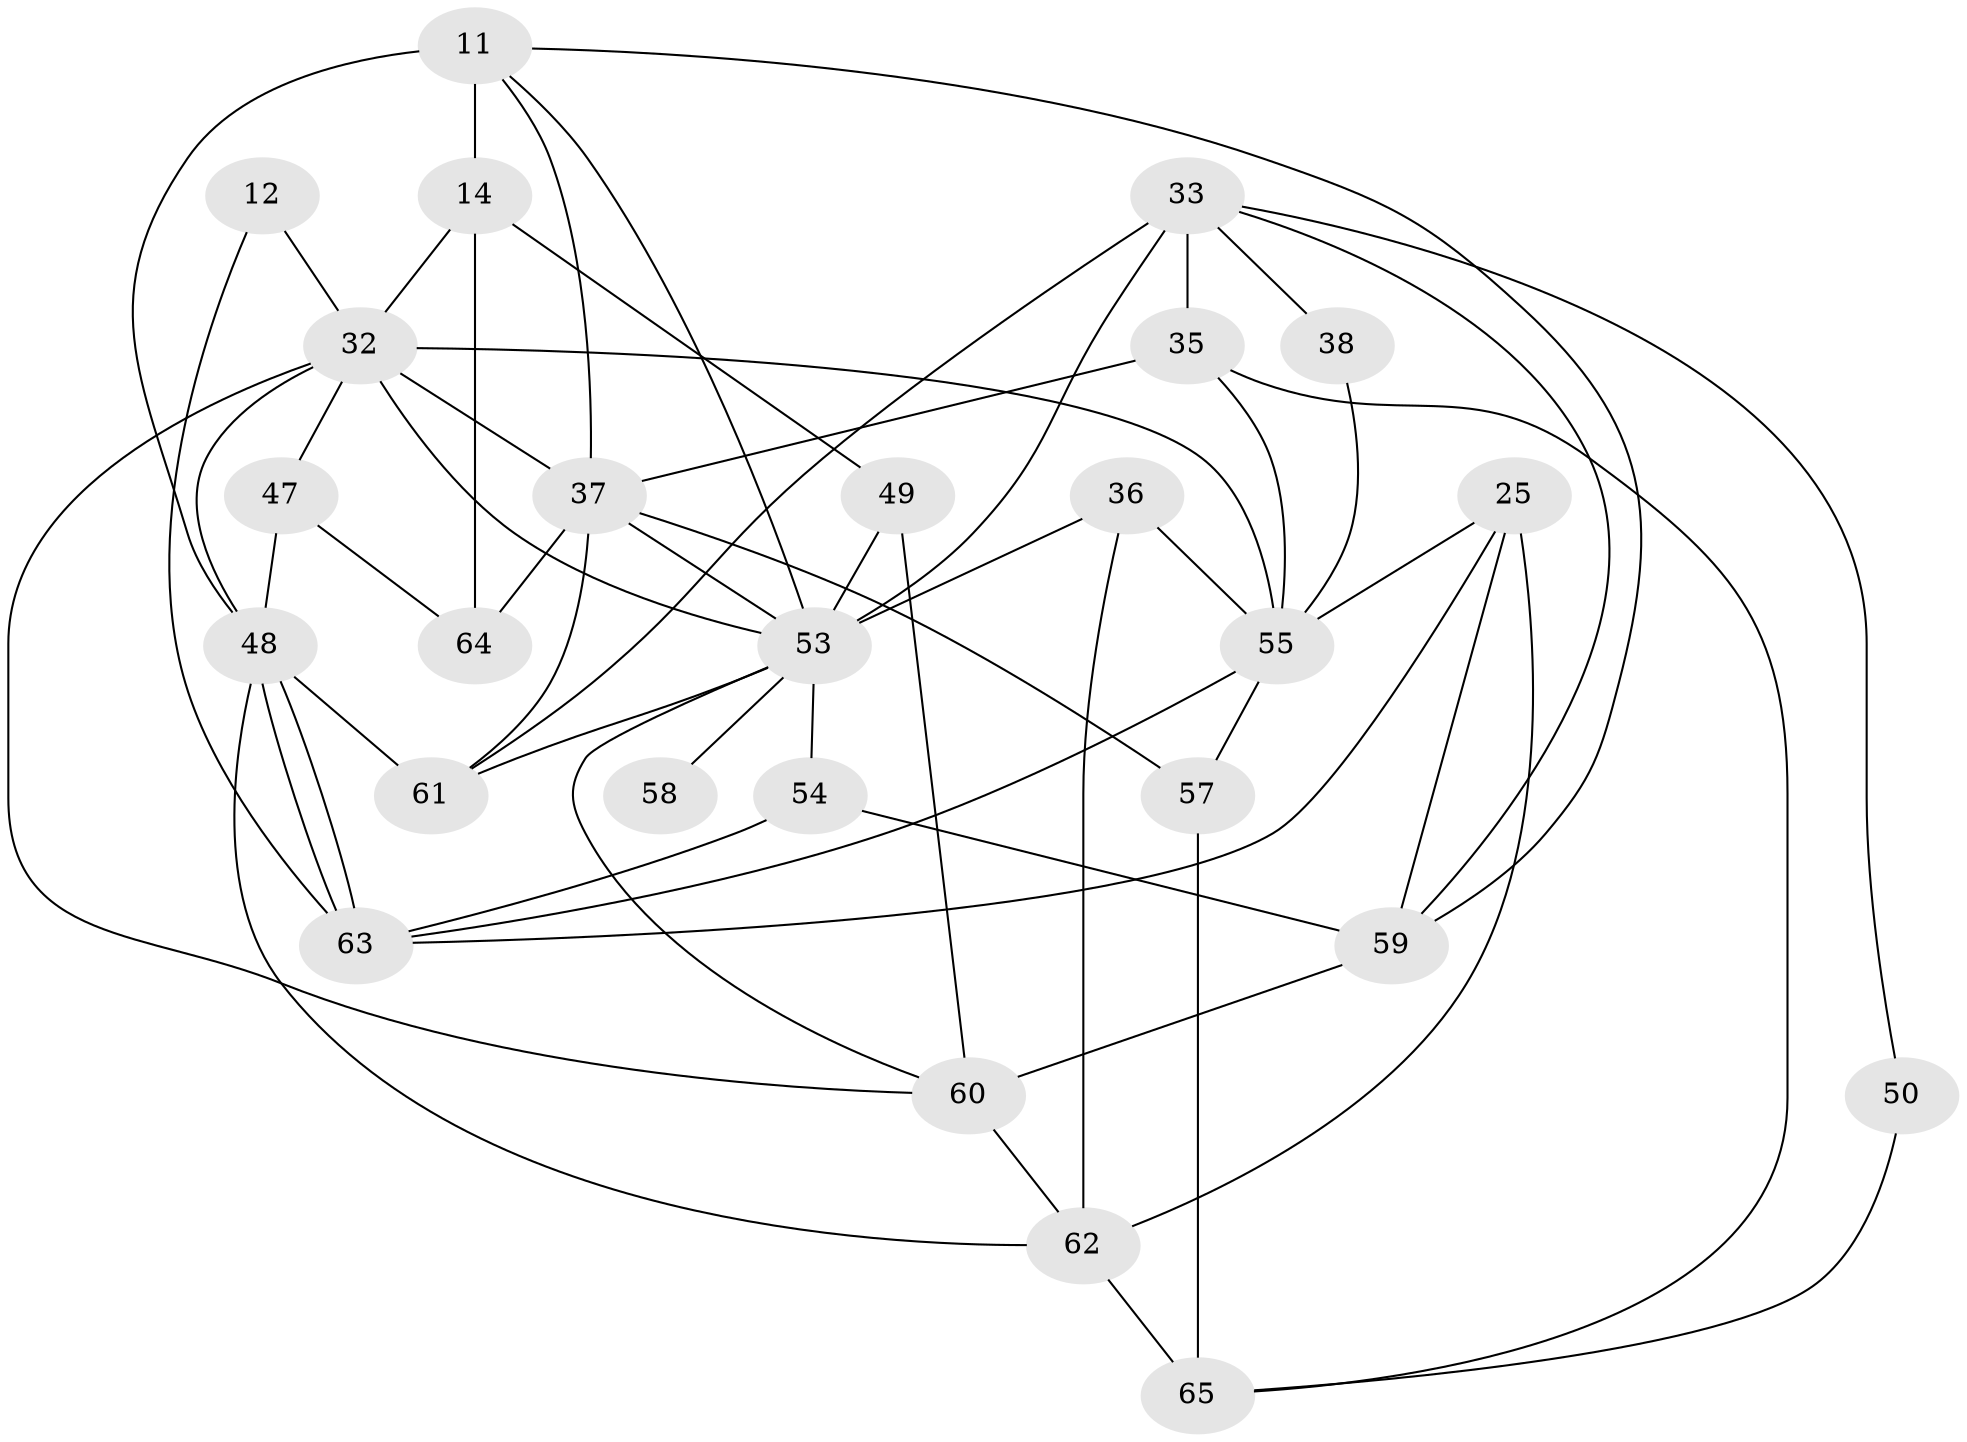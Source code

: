 // original degree distribution, {3: 0.3230769230769231, 5: 0.16923076923076924, 7: 0.06153846153846154, 6: 0.1076923076923077, 4: 0.2153846153846154, 2: 0.12307692307692308}
// Generated by graph-tools (version 1.1) at 2025/52/03/04/25 21:52:15]
// undirected, 26 vertices, 58 edges
graph export_dot {
graph [start="1"]
  node [color=gray90,style=filled];
  11 [super="+10"];
  12;
  14;
  25 [super="+8"];
  32 [super="+5+27"];
  33 [super="+16+19"];
  35 [super="+22"];
  36;
  37 [super="+23+18"];
  38 [super="+6"];
  47 [super="+46"];
  48 [super="+31+43"];
  49;
  50;
  53 [super="+15+51+34"];
  54 [super="+44"];
  55 [super="+3+29"];
  57 [super="+26"];
  58;
  59 [super="+42"];
  60 [super="+52"];
  61 [super="+39+40"];
  62 [super="+17"];
  63 [super="+56"];
  64;
  65 [super="+30+24"];
  11 -- 48 [weight=2];
  11 -- 14 [weight=2];
  11 -- 37;
  11 -- 53;
  11 -- 59;
  12 -- 32;
  12 -- 63;
  14 -- 64;
  14 -- 49;
  14 -- 32 [weight=2];
  25 -- 59;
  25 -- 55;
  25 -- 62 [weight=2];
  25 -- 63;
  32 -- 37 [weight=2];
  32 -- 47 [weight=2];
  32 -- 60 [weight=3];
  32 -- 55 [weight=3];
  32 -- 53 [weight=3];
  32 -- 48 [weight=2];
  33 -- 53 [weight=3];
  33 -- 59;
  33 -- 50;
  33 -- 38 [weight=2];
  33 -- 35;
  33 -- 61;
  35 -- 37 [weight=2];
  35 -- 55 [weight=2];
  35 -- 65;
  36 -- 53 [weight=3];
  36 -- 55;
  36 -- 62 [weight=2];
  37 -- 64;
  37 -- 53;
  37 -- 57 [weight=2];
  37 -- 61 [weight=2];
  38 -- 55;
  47 -- 48;
  47 -- 64;
  48 -- 63 [weight=2];
  48 -- 63;
  48 -- 61;
  48 -- 62;
  49 -- 53;
  49 -- 60;
  50 -- 65;
  53 -- 54;
  53 -- 58 [weight=2];
  53 -- 60;
  53 -- 61;
  54 -- 59;
  54 -- 63;
  55 -- 63 [weight=2];
  55 -- 57;
  57 -- 65 [weight=2];
  59 -- 60 [weight=2];
  60 -- 62 [weight=2];
  62 -- 65 [weight=3];
}
